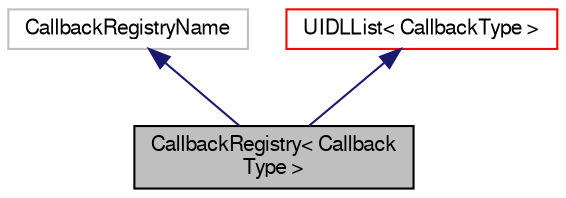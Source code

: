 digraph "CallbackRegistry&lt; CallbackType &gt;"
{
  bgcolor="transparent";
  edge [fontname="FreeSans",fontsize="10",labelfontname="FreeSans",labelfontsize="10"];
  node [fontname="FreeSans",fontsize="10",shape=record];
  Node9 [label="CallbackRegistry\< Callback\lType \>",height=0.2,width=0.4,color="black", fillcolor="grey75", style="filled", fontcolor="black"];
  Node10 -> Node9 [dir="back",color="midnightblue",fontsize="10",style="solid",fontname="FreeSans"];
  Node10 [label="CallbackRegistryName",height=0.2,width=0.4,color="grey75"];
  Node11 -> Node9 [dir="back",color="midnightblue",fontsize="10",style="solid",fontname="FreeSans"];
  Node11 [label="UIDLList\< CallbackType \>",height=0.2,width=0.4,color="red",URL="$a25874.html"];
}
